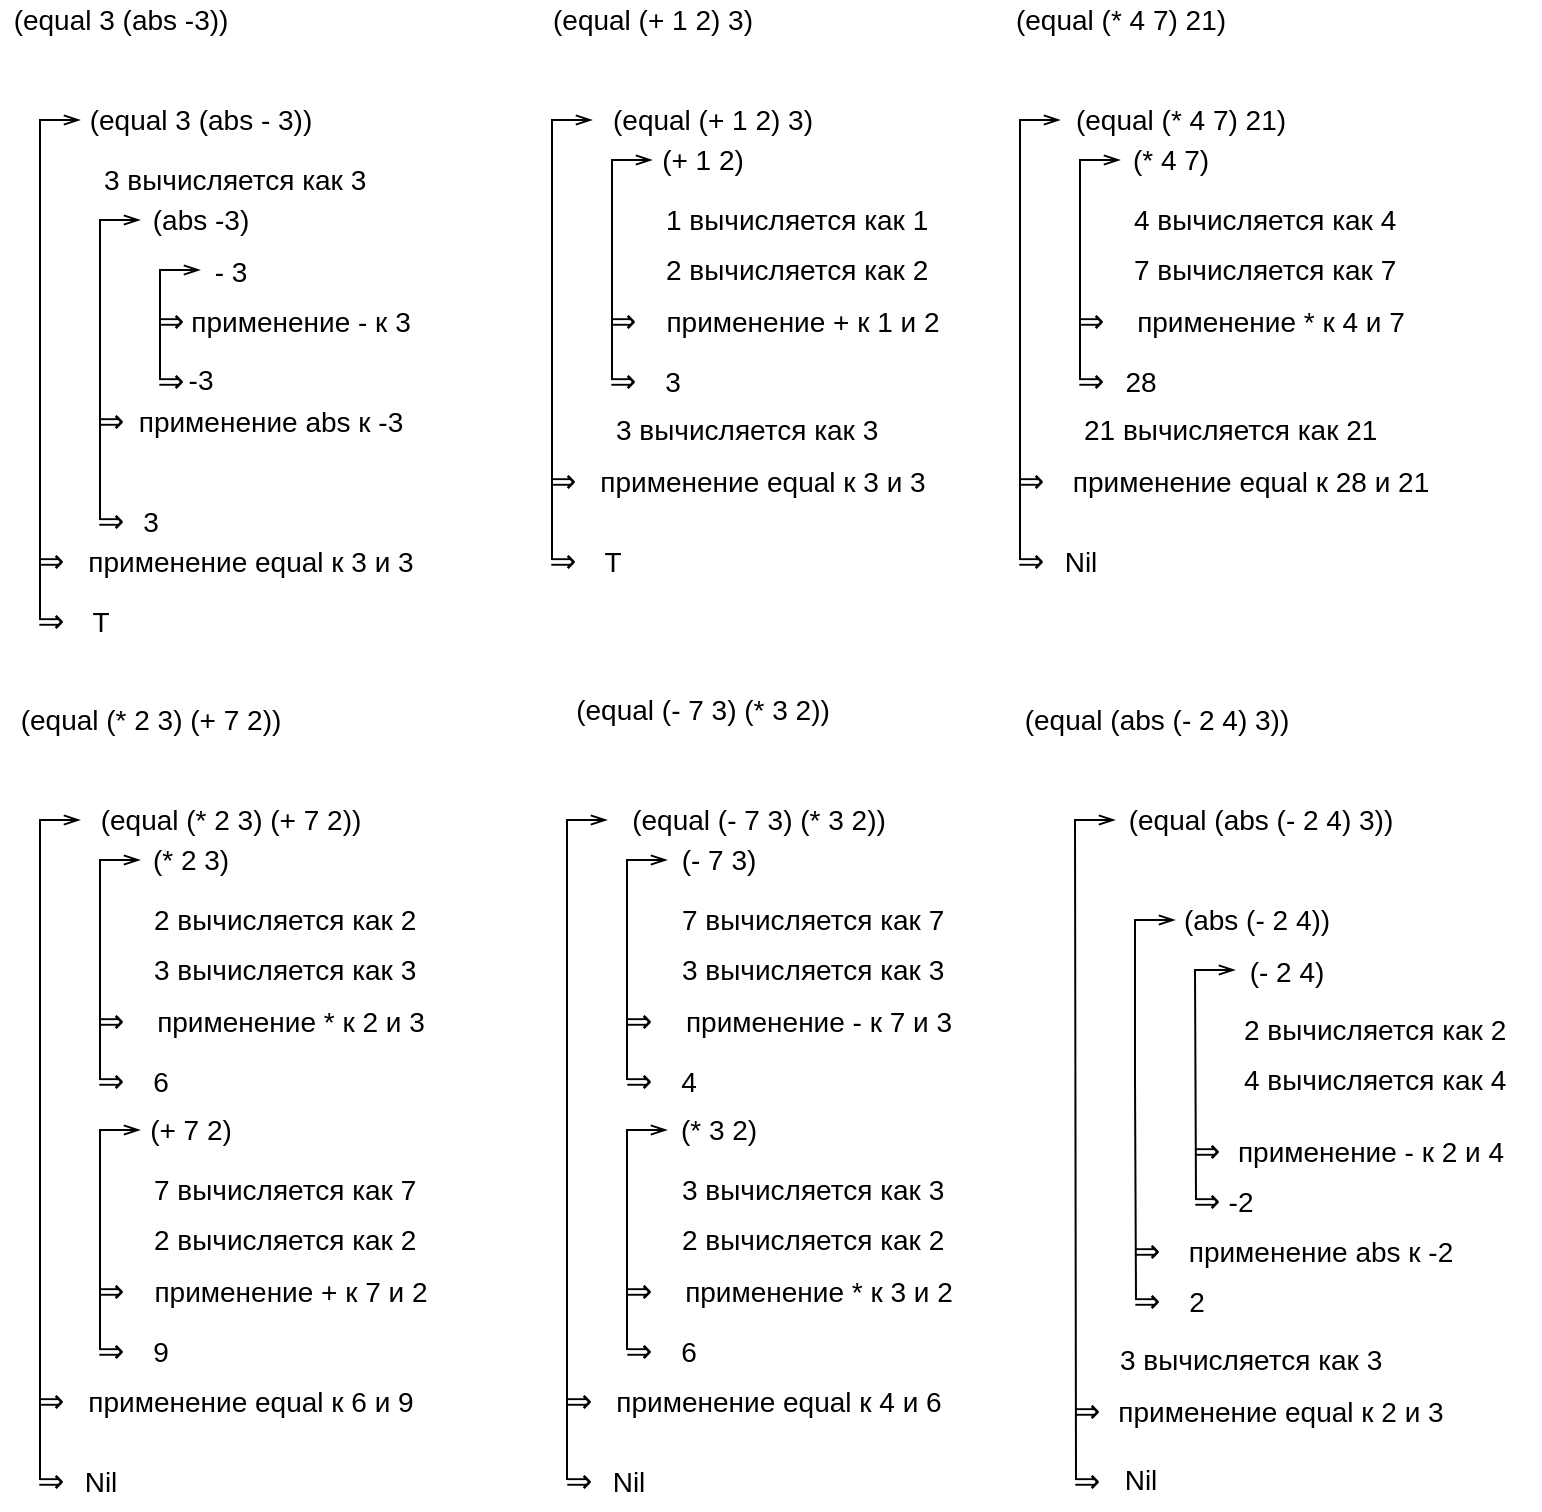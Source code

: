 <mxfile version="16.5.1" type="device" pages="3"><diagram id="5vEfQErxzMvEgGJoOgfv" name="task_1"><mxGraphModel dx="1185" dy="754" grid="1" gridSize="10" guides="1" tooltips="1" connect="1" arrows="1" fold="1" page="1" pageScale="1" pageWidth="827" pageHeight="1169" math="0" shadow="0"><root><mxCell id="0"/><mxCell id="1" parent="0"/><mxCell id="LJw4ganNpUBAP2XkgyXY-1" value="&lt;font style=&quot;font-size: 14px&quot;&gt;(equal 3 (abs - 3))&lt;/font&gt;" style="text;html=1;align=center;verticalAlign=middle;resizable=0;points=[];autosize=1;strokeColor=none;fillColor=none;" vertex="1" parent="1"><mxGeometry x="75" y="110" width="130" height="20" as="geometry"/></mxCell><mxCell id="LJw4ganNpUBAP2XkgyXY-2" value="(equal 3 (abs -3))" style="text;html=1;align=center;verticalAlign=middle;resizable=0;points=[];autosize=1;strokeColor=none;fillColor=none;fontSize=14;" vertex="1" parent="1"><mxGeometry x="40" y="60" width="120" height="20" as="geometry"/></mxCell><mxCell id="LJw4ganNpUBAP2XkgyXY-6" value="" style="endArrow=openThin;html=1;rounded=0;fontSize=14;endFill=0;" edge="1" parent="1"><mxGeometry width="50" height="50" relative="1" as="geometry"><mxPoint x="60" y="370" as="sourcePoint"/><mxPoint x="80" y="120" as="targetPoint"/><Array as="points"><mxPoint x="60" y="120"/></Array></mxGeometry></mxCell><mxCell id="LJw4ganNpUBAP2XkgyXY-7" value="3 вычисляется как 3" style="text;html=1;align=left;verticalAlign=middle;resizable=0;points=[];autosize=1;strokeColor=none;fillColor=none;fontSize=14;" vertex="1" parent="1"><mxGeometry x="90" y="140" width="150" height="20" as="geometry"/></mxCell><mxCell id="LJw4ganNpUBAP2XkgyXY-8" value="" style="endArrow=openThin;html=1;rounded=0;fontSize=14;endFill=0;" edge="1" parent="1"><mxGeometry width="50" height="50" relative="1" as="geometry"><mxPoint x="90" y="320" as="sourcePoint"/><mxPoint x="110" y="170" as="targetPoint"/><Array as="points"><mxPoint x="90" y="250"/><mxPoint x="90" y="170"/></Array></mxGeometry></mxCell><mxCell id="LJw4ganNpUBAP2XkgyXY-9" value="(abs -3)" style="text;html=1;align=center;verticalAlign=middle;resizable=0;points=[];autosize=1;strokeColor=none;fillColor=none;fontSize=14;" vertex="1" parent="1"><mxGeometry x="110" y="160" width="60" height="20" as="geometry"/></mxCell><mxCell id="LJw4ganNpUBAP2XkgyXY-15" value="&lt;font style=&quot;font-size: 16px&quot;&gt;⇒&lt;/font&gt;" style="text;html=1;align=center;verticalAlign=middle;resizable=0;points=[];autosize=1;strokeColor=none;fillColor=none;fontSize=14;" vertex="1" parent="1"><mxGeometry x="80" y="310" width="30" height="20" as="geometry"/></mxCell><mxCell id="LJw4ganNpUBAP2XkgyXY-17" value="&lt;font style=&quot;font-size: 14px&quot;&gt;3&lt;/font&gt;" style="text;html=1;align=center;verticalAlign=middle;resizable=0;points=[];autosize=1;strokeColor=none;fillColor=none;fontSize=16;" vertex="1" parent="1"><mxGeometry x="105" y="305" width="20" height="30" as="geometry"/></mxCell><mxCell id="LJw4ganNpUBAP2XkgyXY-18" value="&lt;font style=&quot;font-size: 16px&quot;&gt;⇒&lt;/font&gt;" style="text;html=1;align=center;verticalAlign=middle;resizable=0;points=[];autosize=1;strokeColor=none;fillColor=none;fontSize=14;" vertex="1" parent="1"><mxGeometry x="110" y="210" width="30" height="20" as="geometry"/></mxCell><mxCell id="LJw4ganNpUBAP2XkgyXY-20" value="&lt;font style=&quot;font-size: 16px&quot;&gt;⇒&lt;/font&gt;" style="text;html=1;align=center;verticalAlign=middle;resizable=0;points=[];autosize=1;strokeColor=none;fillColor=none;fontSize=14;" vertex="1" parent="1"><mxGeometry x="80" y="260" width="30" height="20" as="geometry"/></mxCell><mxCell id="LJw4ganNpUBAP2XkgyXY-23" value="&lt;font style=&quot;font-size: 14px&quot;&gt;применение abs к -3&lt;/font&gt;" style="text;html=1;align=center;verticalAlign=middle;resizable=0;points=[];autosize=1;strokeColor=none;fillColor=none;fontSize=16;" vertex="1" parent="1"><mxGeometry x="100" y="255" width="150" height="30" as="geometry"/></mxCell><mxCell id="LJw4ganNpUBAP2XkgyXY-24" value="" style="endArrow=openThin;html=1;rounded=0;fontSize=14;endFill=0;" edge="1" parent="1"><mxGeometry width="50" height="50" relative="1" as="geometry"><mxPoint x="120" y="250" as="sourcePoint"/><mxPoint x="140" y="195" as="targetPoint"/><Array as="points"><mxPoint x="120" y="195"/></Array></mxGeometry></mxCell><mxCell id="LJw4ganNpUBAP2XkgyXY-25" value="&lt;font style=&quot;font-size: 14px&quot;&gt;- 3&lt;/font&gt;" style="text;html=1;align=center;verticalAlign=middle;resizable=0;points=[];autosize=1;strokeColor=none;fillColor=none;fontSize=16;" vertex="1" parent="1"><mxGeometry x="140" y="180" width="30" height="30" as="geometry"/></mxCell><mxCell id="LJw4ganNpUBAP2XkgyXY-26" value="&lt;font style=&quot;font-size: 14px&quot;&gt;применение - к 3&lt;/font&gt;" style="text;html=1;align=center;verticalAlign=middle;resizable=0;points=[];autosize=1;strokeColor=none;fillColor=none;fontSize=16;" vertex="1" parent="1"><mxGeometry x="125" y="205" width="130" height="30" as="geometry"/></mxCell><mxCell id="LJw4ganNpUBAP2XkgyXY-27" value="-3" style="text;html=1;align=center;verticalAlign=middle;resizable=0;points=[];autosize=1;strokeColor=none;fillColor=none;fontSize=14;" vertex="1" parent="1"><mxGeometry x="125" y="240" width="30" height="20" as="geometry"/></mxCell><mxCell id="LJw4ganNpUBAP2XkgyXY-28" value="&lt;font style=&quot;font-size: 16px&quot;&gt;⇒&lt;/font&gt;" style="text;html=1;align=center;verticalAlign=middle;resizable=0;points=[];autosize=1;strokeColor=none;fillColor=none;fontSize=14;" vertex="1" parent="1"><mxGeometry x="110" y="240" width="30" height="20" as="geometry"/></mxCell><mxCell id="LJw4ganNpUBAP2XkgyXY-32" value="&lt;font style=&quot;font-size: 16px&quot;&gt;⇒&lt;/font&gt;" style="text;html=1;align=center;verticalAlign=middle;resizable=0;points=[];autosize=1;strokeColor=none;fillColor=none;fontSize=14;" vertex="1" parent="1"><mxGeometry x="50" y="330" width="30" height="20" as="geometry"/></mxCell><mxCell id="LJw4ganNpUBAP2XkgyXY-33" value="&lt;font style=&quot;font-size: 14px&quot;&gt;применение equal к 3 и 3&lt;/font&gt;" style="text;html=1;align=center;verticalAlign=middle;resizable=0;points=[];autosize=1;strokeColor=none;fillColor=none;fontSize=16;" vertex="1" parent="1"><mxGeometry x="75" y="325" width="180" height="30" as="geometry"/></mxCell><mxCell id="LJw4ganNpUBAP2XkgyXY-34" value="&lt;font style=&quot;font-size: 16px&quot;&gt;⇒&lt;/font&gt;" style="text;html=1;align=center;verticalAlign=middle;resizable=0;points=[];autosize=1;strokeColor=none;fillColor=none;fontSize=14;" vertex="1" parent="1"><mxGeometry x="50" y="360" width="30" height="20" as="geometry"/></mxCell><mxCell id="LJw4ganNpUBAP2XkgyXY-37" value="(equal (+ 1 2) 3)" style="text;html=1;align=center;verticalAlign=middle;resizable=0;points=[];autosize=1;strokeColor=none;fillColor=none;fontSize=14;" vertex="1" parent="1"><mxGeometry x="306" y="60" width="120" height="20" as="geometry"/></mxCell><mxCell id="LJw4ganNpUBAP2XkgyXY-38" value="&lt;span style=&quot;font-size: 14px&quot;&gt;(equal (+ 1 2) 3)&lt;/span&gt;" style="text;html=1;align=center;verticalAlign=middle;resizable=0;points=[];autosize=1;strokeColor=none;fillColor=none;" vertex="1" parent="1"><mxGeometry x="336" y="110" width="120" height="20" as="geometry"/></mxCell><mxCell id="LJw4ganNpUBAP2XkgyXY-39" value="" style="endArrow=openThin;html=1;rounded=0;fontSize=14;endFill=0;" edge="1" parent="1"><mxGeometry width="50" height="50" relative="1" as="geometry"><mxPoint x="316" y="340" as="sourcePoint"/><mxPoint x="336" y="120" as="targetPoint"/><Array as="points"><mxPoint x="316" y="120"/></Array></mxGeometry></mxCell><mxCell id="LJw4ganNpUBAP2XkgyXY-41" value="" style="endArrow=openThin;html=1;rounded=0;fontSize=14;endFill=0;" edge="1" parent="1"><mxGeometry width="50" height="50" relative="1" as="geometry"><mxPoint x="346" y="250" as="sourcePoint"/><mxPoint x="366" y="140" as="targetPoint"/><Array as="points"><mxPoint x="346" y="220"/><mxPoint x="346" y="140"/></Array></mxGeometry></mxCell><mxCell id="LJw4ganNpUBAP2XkgyXY-42" value="(+ 1 2)" style="text;html=1;align=center;verticalAlign=middle;resizable=0;points=[];autosize=1;strokeColor=none;fillColor=none;fontSize=14;" vertex="1" parent="1"><mxGeometry x="361" y="130" width="60" height="20" as="geometry"/></mxCell><mxCell id="LJw4ganNpUBAP2XkgyXY-46" value="&lt;font style=&quot;font-size: 16px&quot;&gt;⇒&lt;/font&gt;" style="text;html=1;align=center;verticalAlign=middle;resizable=0;points=[];autosize=1;strokeColor=none;fillColor=none;fontSize=14;" vertex="1" parent="1"><mxGeometry x="336" y="210" width="30" height="20" as="geometry"/></mxCell><mxCell id="LJw4ganNpUBAP2XkgyXY-47" value="&lt;font style=&quot;font-size: 14px&quot;&gt;применение + к 1 и 2&lt;/font&gt;" style="text;html=1;align=center;verticalAlign=middle;resizable=0;points=[];autosize=1;strokeColor=none;fillColor=none;fontSize=16;" vertex="1" parent="1"><mxGeometry x="366" y="205" width="150" height="30" as="geometry"/></mxCell><mxCell id="LJw4ganNpUBAP2XkgyXY-53" value="&lt;font style=&quot;font-size: 16px&quot;&gt;⇒&lt;/font&gt;" style="text;html=1;align=center;verticalAlign=middle;resizable=0;points=[];autosize=1;strokeColor=none;fillColor=none;fontSize=14;" vertex="1" parent="1"><mxGeometry x="306" y="290" width="30" height="20" as="geometry"/></mxCell><mxCell id="LJw4ganNpUBAP2XkgyXY-54" value="&lt;font style=&quot;font-size: 14px&quot;&gt;применение equal к 3 и 3&lt;/font&gt;" style="text;html=1;align=center;verticalAlign=middle;resizable=0;points=[];autosize=1;strokeColor=none;fillColor=none;fontSize=16;" vertex="1" parent="1"><mxGeometry x="331" y="285" width="180" height="30" as="geometry"/></mxCell><mxCell id="LJw4ganNpUBAP2XkgyXY-55" value="&lt;font style=&quot;font-size: 16px&quot;&gt;⇒&lt;/font&gt;" style="text;html=1;align=center;verticalAlign=middle;resizable=0;points=[];autosize=1;strokeColor=none;fillColor=none;fontSize=14;" vertex="1" parent="1"><mxGeometry x="306" y="330" width="30" height="20" as="geometry"/></mxCell><mxCell id="LJw4ganNpUBAP2XkgyXY-56" value="&lt;span style=&quot;font-size: 14px&quot;&gt;T&lt;/span&gt;" style="text;html=1;align=center;verticalAlign=middle;resizable=0;points=[];autosize=1;strokeColor=none;fillColor=none;fontSize=16;" vertex="1" parent="1"><mxGeometry x="336" y="325" width="20" height="30" as="geometry"/></mxCell><mxCell id="LJw4ganNpUBAP2XkgyXY-76" value="1 вычисляется как 1" style="text;html=1;align=left;verticalAlign=middle;resizable=0;points=[];autosize=1;strokeColor=none;fillColor=none;fontSize=14;" vertex="1" parent="1"><mxGeometry x="371" y="160" width="150" height="20" as="geometry"/></mxCell><mxCell id="LJw4ganNpUBAP2XkgyXY-77" value="2 вычисляется как 2" style="text;html=1;align=left;verticalAlign=middle;resizable=0;points=[];autosize=1;strokeColor=none;fillColor=none;fontSize=14;" vertex="1" parent="1"><mxGeometry x="371" y="185" width="150" height="20" as="geometry"/></mxCell><mxCell id="LJw4ganNpUBAP2XkgyXY-78" value="&lt;font style=&quot;font-size: 16px&quot;&gt;⇒&lt;/font&gt;" style="text;html=1;align=center;verticalAlign=middle;resizable=0;points=[];autosize=1;strokeColor=none;fillColor=none;fontSize=14;" vertex="1" parent="1"><mxGeometry x="336" y="240" width="30" height="20" as="geometry"/></mxCell><mxCell id="LJw4ganNpUBAP2XkgyXY-79" value="&lt;font style=&quot;font-size: 14px&quot;&gt;3&lt;/font&gt;" style="text;html=1;align=center;verticalAlign=middle;resizable=0;points=[];autosize=1;strokeColor=none;fillColor=none;fontSize=16;" vertex="1" parent="1"><mxGeometry x="366" y="235" width="20" height="30" as="geometry"/></mxCell><mxCell id="LJw4ganNpUBAP2XkgyXY-80" value="3 вычисляется как 3" style="text;html=1;align=left;verticalAlign=middle;resizable=0;points=[];autosize=1;strokeColor=none;fillColor=none;fontSize=14;" vertex="1" parent="1"><mxGeometry x="346" y="265" width="150" height="20" as="geometry"/></mxCell><mxCell id="LJw4ganNpUBAP2XkgyXY-81" value="(equal (* 4 7) 21)" style="text;html=1;align=center;verticalAlign=middle;resizable=0;points=[];autosize=1;strokeColor=none;fillColor=none;fontSize=14;" vertex="1" parent="1"><mxGeometry x="540" y="60" width="120" height="20" as="geometry"/></mxCell><mxCell id="LJw4ganNpUBAP2XkgyXY-82" value="&lt;span style=&quot;font-size: 14px&quot;&gt;(equal (* 4 7) 21)&lt;/span&gt;" style="text;html=1;align=center;verticalAlign=middle;resizable=0;points=[];autosize=1;strokeColor=none;fillColor=none;" vertex="1" parent="1"><mxGeometry x="570" y="110" width="120" height="20" as="geometry"/></mxCell><mxCell id="LJw4ganNpUBAP2XkgyXY-83" value="" style="endArrow=openThin;html=1;rounded=0;fontSize=14;endFill=0;" edge="1" parent="1"><mxGeometry width="50" height="50" relative="1" as="geometry"><mxPoint x="550" y="340" as="sourcePoint"/><mxPoint x="570" y="120" as="targetPoint"/><Array as="points"><mxPoint x="550" y="120"/></Array></mxGeometry></mxCell><mxCell id="LJw4ganNpUBAP2XkgyXY-84" value="" style="endArrow=openThin;html=1;rounded=0;fontSize=14;endFill=0;" edge="1" parent="1"><mxGeometry width="50" height="50" relative="1" as="geometry"><mxPoint x="580" y="250" as="sourcePoint"/><mxPoint x="600" y="140" as="targetPoint"/><Array as="points"><mxPoint x="580" y="220"/><mxPoint x="580" y="140"/></Array></mxGeometry></mxCell><mxCell id="LJw4ganNpUBAP2XkgyXY-85" value="(* 4 7)" style="text;html=1;align=center;verticalAlign=middle;resizable=0;points=[];autosize=1;strokeColor=none;fillColor=none;fontSize=14;" vertex="1" parent="1"><mxGeometry x="600" y="130" width="50" height="20" as="geometry"/></mxCell><mxCell id="LJw4ganNpUBAP2XkgyXY-86" value="&lt;font style=&quot;font-size: 16px&quot;&gt;⇒&lt;/font&gt;" style="text;html=1;align=center;verticalAlign=middle;resizable=0;points=[];autosize=1;strokeColor=none;fillColor=none;fontSize=14;" vertex="1" parent="1"><mxGeometry x="570" y="210" width="30" height="20" as="geometry"/></mxCell><mxCell id="LJw4ganNpUBAP2XkgyXY-87" value="&lt;font style=&quot;font-size: 14px&quot;&gt;применение * к 4 и 7&lt;/font&gt;" style="text;html=1;align=center;verticalAlign=middle;resizable=0;points=[];autosize=1;strokeColor=none;fillColor=none;fontSize=16;" vertex="1" parent="1"><mxGeometry x="600" y="205" width="150" height="30" as="geometry"/></mxCell><mxCell id="LJw4ganNpUBAP2XkgyXY-88" value="&lt;font style=&quot;font-size: 16px&quot;&gt;⇒&lt;/font&gt;" style="text;html=1;align=center;verticalAlign=middle;resizable=0;points=[];autosize=1;strokeColor=none;fillColor=none;fontSize=14;" vertex="1" parent="1"><mxGeometry x="540" y="290" width="30" height="20" as="geometry"/></mxCell><mxCell id="LJw4ganNpUBAP2XkgyXY-89" value="&lt;font style=&quot;font-size: 14px&quot;&gt;применение equal к 28 и 21&lt;/font&gt;" style="text;html=1;align=center;verticalAlign=middle;resizable=0;points=[];autosize=1;strokeColor=none;fillColor=none;fontSize=16;" vertex="1" parent="1"><mxGeometry x="570" y="285" width="190" height="30" as="geometry"/></mxCell><mxCell id="LJw4ganNpUBAP2XkgyXY-90" value="&lt;font style=&quot;font-size: 16px&quot;&gt;⇒&lt;/font&gt;" style="text;html=1;align=center;verticalAlign=middle;resizable=0;points=[];autosize=1;strokeColor=none;fillColor=none;fontSize=14;" vertex="1" parent="1"><mxGeometry x="540" y="330" width="30" height="20" as="geometry"/></mxCell><mxCell id="LJw4ganNpUBAP2XkgyXY-91" value="&lt;span style=&quot;font-size: 14px&quot;&gt;Nil&lt;/span&gt;" style="text;html=1;align=center;verticalAlign=middle;resizable=0;points=[];autosize=1;strokeColor=none;fillColor=none;fontSize=16;" vertex="1" parent="1"><mxGeometry x="565" y="325" width="30" height="30" as="geometry"/></mxCell><mxCell id="LJw4ganNpUBAP2XkgyXY-92" value="4 вычисляется как 4" style="text;html=1;align=left;verticalAlign=middle;resizable=0;points=[];autosize=1;strokeColor=none;fillColor=none;fontSize=14;" vertex="1" parent="1"><mxGeometry x="605" y="160" width="150" height="20" as="geometry"/></mxCell><mxCell id="LJw4ganNpUBAP2XkgyXY-93" value="7 вычисляется как 7" style="text;html=1;align=left;verticalAlign=middle;resizable=0;points=[];autosize=1;strokeColor=none;fillColor=none;fontSize=14;" vertex="1" parent="1"><mxGeometry x="605" y="185" width="150" height="20" as="geometry"/></mxCell><mxCell id="LJw4ganNpUBAP2XkgyXY-94" value="&lt;font style=&quot;font-size: 16px&quot;&gt;⇒&lt;/font&gt;" style="text;html=1;align=center;verticalAlign=middle;resizable=0;points=[];autosize=1;strokeColor=none;fillColor=none;fontSize=14;" vertex="1" parent="1"><mxGeometry x="570" y="240" width="30" height="20" as="geometry"/></mxCell><mxCell id="LJw4ganNpUBAP2XkgyXY-95" value="&lt;font style=&quot;font-size: 14px&quot;&gt;28&lt;/font&gt;" style="text;html=1;align=center;verticalAlign=middle;resizable=0;points=[];autosize=1;strokeColor=none;fillColor=none;fontSize=16;" vertex="1" parent="1"><mxGeometry x="595" y="235" width="30" height="30" as="geometry"/></mxCell><mxCell id="LJw4ganNpUBAP2XkgyXY-96" value="21 вычисляется как 21" style="text;html=1;align=left;verticalAlign=middle;resizable=0;points=[];autosize=1;strokeColor=none;fillColor=none;fontSize=14;" vertex="1" parent="1"><mxGeometry x="580" y="265" width="160" height="20" as="geometry"/></mxCell><mxCell id="LJw4ganNpUBAP2XkgyXY-97" value="(equal (* 2 3) (+ 7 2))" style="text;html=1;align=center;verticalAlign=middle;resizable=0;points=[];autosize=1;strokeColor=none;fillColor=none;fontSize=14;" vertex="1" parent="1"><mxGeometry x="40" y="410" width="150" height="20" as="geometry"/></mxCell><mxCell id="LJw4ganNpUBAP2XkgyXY-98" value="&lt;span style=&quot;font-size: 14px&quot;&gt;(equal (* 2 3) (+ 7 2))&lt;/span&gt;" style="text;html=1;align=center;verticalAlign=middle;resizable=0;points=[];autosize=1;strokeColor=none;fillColor=none;" vertex="1" parent="1"><mxGeometry x="80" y="460" width="150" height="20" as="geometry"/></mxCell><mxCell id="LJw4ganNpUBAP2XkgyXY-99" value="" style="endArrow=openThin;html=1;rounded=0;fontSize=14;endFill=0;" edge="1" parent="1"><mxGeometry width="50" height="50" relative="1" as="geometry"><mxPoint x="60" y="800" as="sourcePoint"/><mxPoint x="80" y="470" as="targetPoint"/><Array as="points"><mxPoint x="60" y="470"/></Array></mxGeometry></mxCell><mxCell id="LJw4ganNpUBAP2XkgyXY-100" value="" style="endArrow=openThin;html=1;rounded=0;fontSize=14;endFill=0;" edge="1" parent="1"><mxGeometry width="50" height="50" relative="1" as="geometry"><mxPoint x="90" y="600" as="sourcePoint"/><mxPoint x="110" y="490" as="targetPoint"/><Array as="points"><mxPoint x="90" y="570"/><mxPoint x="90" y="490"/></Array></mxGeometry></mxCell><mxCell id="LJw4ganNpUBAP2XkgyXY-101" value="(* 2 3)" style="text;html=1;align=center;verticalAlign=middle;resizable=0;points=[];autosize=1;strokeColor=none;fillColor=none;fontSize=14;" vertex="1" parent="1"><mxGeometry x="110" y="480" width="50" height="20" as="geometry"/></mxCell><mxCell id="LJw4ganNpUBAP2XkgyXY-102" value="&lt;font style=&quot;font-size: 16px&quot;&gt;⇒&lt;/font&gt;" style="text;html=1;align=center;verticalAlign=middle;resizable=0;points=[];autosize=1;strokeColor=none;fillColor=none;fontSize=14;" vertex="1" parent="1"><mxGeometry x="80" y="560" width="30" height="20" as="geometry"/></mxCell><mxCell id="LJw4ganNpUBAP2XkgyXY-103" value="&lt;font style=&quot;font-size: 14px&quot;&gt;применение * к 2 и 3&lt;/font&gt;" style="text;html=1;align=center;verticalAlign=middle;resizable=0;points=[];autosize=1;strokeColor=none;fillColor=none;fontSize=16;" vertex="1" parent="1"><mxGeometry x="110" y="555" width="150" height="30" as="geometry"/></mxCell><mxCell id="LJw4ganNpUBAP2XkgyXY-104" value="&lt;font style=&quot;font-size: 16px&quot;&gt;⇒&lt;/font&gt;" style="text;html=1;align=center;verticalAlign=middle;resizable=0;points=[];autosize=1;strokeColor=none;fillColor=none;fontSize=14;" vertex="1" parent="1"><mxGeometry x="50" y="790" width="30" height="20" as="geometry"/></mxCell><mxCell id="LJw4ganNpUBAP2XkgyXY-105" value="&lt;font style=&quot;font-size: 14px&quot;&gt;применение equal к 6 и 9&lt;/font&gt;" style="text;html=1;align=center;verticalAlign=middle;resizable=0;points=[];autosize=1;strokeColor=none;fillColor=none;fontSize=16;" vertex="1" parent="1"><mxGeometry x="75" y="745" width="180" height="30" as="geometry"/></mxCell><mxCell id="LJw4ganNpUBAP2XkgyXY-106" value="&lt;font style=&quot;font-size: 16px&quot;&gt;⇒&lt;/font&gt;" style="text;html=1;align=center;verticalAlign=middle;resizable=0;points=[];autosize=1;strokeColor=none;fillColor=none;fontSize=14;" vertex="1" parent="1"><mxGeometry x="50" y="750" width="30" height="20" as="geometry"/></mxCell><mxCell id="LJw4ganNpUBAP2XkgyXY-107" value="&lt;span style=&quot;font-size: 14px&quot;&gt;Nil&lt;/span&gt;" style="text;html=1;align=center;verticalAlign=middle;resizable=0;points=[];autosize=1;strokeColor=none;fillColor=none;fontSize=16;" vertex="1" parent="1"><mxGeometry x="75" y="785" width="30" height="30" as="geometry"/></mxCell><mxCell id="LJw4ganNpUBAP2XkgyXY-108" value="2 вычисляется как 2" style="text;html=1;align=left;verticalAlign=middle;resizable=0;points=[];autosize=1;strokeColor=none;fillColor=none;fontSize=14;" vertex="1" parent="1"><mxGeometry x="115" y="510" width="150" height="20" as="geometry"/></mxCell><mxCell id="LJw4ganNpUBAP2XkgyXY-109" value="3 вычисляется как 3" style="text;html=1;align=left;verticalAlign=middle;resizable=0;points=[];autosize=1;strokeColor=none;fillColor=none;fontSize=14;" vertex="1" parent="1"><mxGeometry x="115" y="535" width="150" height="20" as="geometry"/></mxCell><mxCell id="LJw4ganNpUBAP2XkgyXY-110" value="&lt;font style=&quot;font-size: 16px&quot;&gt;⇒&lt;/font&gt;" style="text;html=1;align=center;verticalAlign=middle;resizable=0;points=[];autosize=1;strokeColor=none;fillColor=none;fontSize=14;" vertex="1" parent="1"><mxGeometry x="80" y="590" width="30" height="20" as="geometry"/></mxCell><mxCell id="LJw4ganNpUBAP2XkgyXY-111" value="&lt;font style=&quot;font-size: 14px&quot;&gt;6&lt;/font&gt;" style="text;html=1;align=center;verticalAlign=middle;resizable=0;points=[];autosize=1;strokeColor=none;fillColor=none;fontSize=16;" vertex="1" parent="1"><mxGeometry x="110" y="585" width="20" height="30" as="geometry"/></mxCell><mxCell id="LJw4ganNpUBAP2XkgyXY-113" value="" style="endArrow=openThin;html=1;rounded=0;fontSize=14;endFill=0;" edge="1" parent="1"><mxGeometry width="50" height="50" relative="1" as="geometry"><mxPoint x="90" y="735" as="sourcePoint"/><mxPoint x="110" y="625" as="targetPoint"/><Array as="points"><mxPoint x="90" y="705"/><mxPoint x="90" y="625"/></Array></mxGeometry></mxCell><mxCell id="LJw4ganNpUBAP2XkgyXY-114" value="(+ 7 2)" style="text;html=1;align=center;verticalAlign=middle;resizable=0;points=[];autosize=1;strokeColor=none;fillColor=none;fontSize=14;" vertex="1" parent="1"><mxGeometry x="105" y="615" width="60" height="20" as="geometry"/></mxCell><mxCell id="LJw4ganNpUBAP2XkgyXY-115" value="&lt;font style=&quot;font-size: 16px&quot;&gt;⇒&lt;/font&gt;" style="text;html=1;align=center;verticalAlign=middle;resizable=0;points=[];autosize=1;strokeColor=none;fillColor=none;fontSize=14;" vertex="1" parent="1"><mxGeometry x="80" y="695" width="30" height="20" as="geometry"/></mxCell><mxCell id="LJw4ganNpUBAP2XkgyXY-116" value="&lt;font style=&quot;font-size: 14px&quot;&gt;применение + к 7 и 2&lt;/font&gt;" style="text;html=1;align=center;verticalAlign=middle;resizable=0;points=[];autosize=1;strokeColor=none;fillColor=none;fontSize=16;" vertex="1" parent="1"><mxGeometry x="110" y="690" width="150" height="30" as="geometry"/></mxCell><mxCell id="LJw4ganNpUBAP2XkgyXY-117" value="7 вычисляется как 7" style="text;html=1;align=left;verticalAlign=middle;resizable=0;points=[];autosize=1;strokeColor=none;fillColor=none;fontSize=14;" vertex="1" parent="1"><mxGeometry x="115" y="645" width="150" height="20" as="geometry"/></mxCell><mxCell id="LJw4ganNpUBAP2XkgyXY-118" value="2 вычисляется как 2" style="text;html=1;align=left;verticalAlign=middle;resizable=0;points=[];autosize=1;strokeColor=none;fillColor=none;fontSize=14;" vertex="1" parent="1"><mxGeometry x="115" y="670" width="150" height="20" as="geometry"/></mxCell><mxCell id="LJw4ganNpUBAP2XkgyXY-119" value="&lt;font style=&quot;font-size: 16px&quot;&gt;⇒&lt;/font&gt;" style="text;html=1;align=center;verticalAlign=middle;resizable=0;points=[];autosize=1;strokeColor=none;fillColor=none;fontSize=14;" vertex="1" parent="1"><mxGeometry x="80" y="725" width="30" height="20" as="geometry"/></mxCell><mxCell id="LJw4ganNpUBAP2XkgyXY-120" value="&lt;font style=&quot;font-size: 14px&quot;&gt;9&lt;/font&gt;" style="text;html=1;align=center;verticalAlign=middle;resizable=0;points=[];autosize=1;strokeColor=none;fillColor=none;fontSize=16;" vertex="1" parent="1"><mxGeometry x="110" y="720" width="20" height="30" as="geometry"/></mxCell><mxCell id="LJw4ganNpUBAP2XkgyXY-123" value="&lt;span style=&quot;font-size: 14px&quot;&gt;(equal (- 7 3) (* 3 2))&lt;/span&gt;" style="text;html=1;align=center;verticalAlign=middle;resizable=0;points=[];autosize=1;strokeColor=none;fillColor=none;" vertex="1" parent="1"><mxGeometry x="348.5" y="460" width="140" height="20" as="geometry"/></mxCell><mxCell id="LJw4ganNpUBAP2XkgyXY-124" value="" style="endArrow=openThin;html=1;rounded=0;fontSize=14;endFill=0;" edge="1" parent="1"><mxGeometry width="50" height="50" relative="1" as="geometry"><mxPoint x="323.5" y="800.0" as="sourcePoint"/><mxPoint x="343.5" y="470" as="targetPoint"/><Array as="points"><mxPoint x="323.5" y="470"/></Array></mxGeometry></mxCell><mxCell id="LJw4ganNpUBAP2XkgyXY-125" value="" style="endArrow=openThin;html=1;rounded=0;fontSize=14;endFill=0;" edge="1" parent="1"><mxGeometry width="50" height="50" relative="1" as="geometry"><mxPoint x="353.5" y="600" as="sourcePoint"/><mxPoint x="373.5" y="490" as="targetPoint"/><Array as="points"><mxPoint x="353.5" y="570"/><mxPoint x="353.5" y="490"/></Array></mxGeometry></mxCell><mxCell id="LJw4ganNpUBAP2XkgyXY-126" value="(- 7 3)" style="text;html=1;align=center;verticalAlign=middle;resizable=0;points=[];autosize=1;strokeColor=none;fillColor=none;fontSize=14;" vertex="1" parent="1"><mxGeometry x="373.5" y="480" width="50" height="20" as="geometry"/></mxCell><mxCell id="LJw4ganNpUBAP2XkgyXY-127" value="&lt;font style=&quot;font-size: 16px&quot;&gt;⇒&lt;/font&gt;" style="text;html=1;align=center;verticalAlign=middle;resizable=0;points=[];autosize=1;strokeColor=none;fillColor=none;fontSize=14;" vertex="1" parent="1"><mxGeometry x="343.5" y="560" width="30" height="20" as="geometry"/></mxCell><mxCell id="LJw4ganNpUBAP2XkgyXY-128" value="&lt;font style=&quot;font-size: 14px&quot;&gt;применение - к 7 и 3&lt;/font&gt;" style="text;html=1;align=center;verticalAlign=middle;resizable=0;points=[];autosize=1;strokeColor=none;fillColor=none;fontSize=16;" vertex="1" parent="1"><mxGeometry x="373.5" y="555" width="150" height="30" as="geometry"/></mxCell><mxCell id="LJw4ganNpUBAP2XkgyXY-129" value="&lt;font style=&quot;font-size: 16px&quot;&gt;⇒&lt;/font&gt;" style="text;html=1;align=center;verticalAlign=middle;resizable=0;points=[];autosize=1;strokeColor=none;fillColor=none;fontSize=14;" vertex="1" parent="1"><mxGeometry x="313.5" y="790" width="30" height="20" as="geometry"/></mxCell><mxCell id="LJw4ganNpUBAP2XkgyXY-130" value="&lt;font style=&quot;font-size: 14px&quot;&gt;применение equal к 4 и 6&lt;/font&gt;" style="text;html=1;align=center;verticalAlign=middle;resizable=0;points=[];autosize=1;strokeColor=none;fillColor=none;fontSize=16;" vertex="1" parent="1"><mxGeometry x="338.5" y="745" width="180" height="30" as="geometry"/></mxCell><mxCell id="LJw4ganNpUBAP2XkgyXY-131" value="&lt;font style=&quot;font-size: 16px&quot;&gt;⇒&lt;/font&gt;" style="text;html=1;align=center;verticalAlign=middle;resizable=0;points=[];autosize=1;strokeColor=none;fillColor=none;fontSize=14;" vertex="1" parent="1"><mxGeometry x="313.5" y="750" width="30" height="20" as="geometry"/></mxCell><mxCell id="LJw4ganNpUBAP2XkgyXY-132" value="&lt;span style=&quot;font-size: 14px&quot;&gt;Nil&lt;/span&gt;" style="text;html=1;align=center;verticalAlign=middle;resizable=0;points=[];autosize=1;strokeColor=none;fillColor=none;fontSize=16;" vertex="1" parent="1"><mxGeometry x="338.5" y="785" width="30" height="30" as="geometry"/></mxCell><mxCell id="LJw4ganNpUBAP2XkgyXY-133" value="7 вычисляется как 7" style="text;html=1;align=left;verticalAlign=middle;resizable=0;points=[];autosize=1;strokeColor=none;fillColor=none;fontSize=14;" vertex="1" parent="1"><mxGeometry x="378.5" y="510" width="150" height="20" as="geometry"/></mxCell><mxCell id="LJw4ganNpUBAP2XkgyXY-134" value="3 вычисляется как 3" style="text;html=1;align=left;verticalAlign=middle;resizable=0;points=[];autosize=1;strokeColor=none;fillColor=none;fontSize=14;" vertex="1" parent="1"><mxGeometry x="378.5" y="535" width="150" height="20" as="geometry"/></mxCell><mxCell id="LJw4ganNpUBAP2XkgyXY-135" value="&lt;font style=&quot;font-size: 16px&quot;&gt;⇒&lt;/font&gt;" style="text;html=1;align=center;verticalAlign=middle;resizable=0;points=[];autosize=1;strokeColor=none;fillColor=none;fontSize=14;" vertex="1" parent="1"><mxGeometry x="343.5" y="590" width="30" height="20" as="geometry"/></mxCell><mxCell id="LJw4ganNpUBAP2XkgyXY-136" value="&lt;font style=&quot;font-size: 14px&quot;&gt;4&lt;/font&gt;" style="text;html=1;align=center;verticalAlign=middle;resizable=0;points=[];autosize=1;strokeColor=none;fillColor=none;fontSize=16;" vertex="1" parent="1"><mxGeometry x="373.5" y="585" width="20" height="30" as="geometry"/></mxCell><mxCell id="LJw4ganNpUBAP2XkgyXY-137" value="" style="endArrow=openThin;html=1;rounded=0;fontSize=14;endFill=0;" edge="1" parent="1"><mxGeometry width="50" height="50" relative="1" as="geometry"><mxPoint x="353.5" y="735" as="sourcePoint"/><mxPoint x="373.5" y="625" as="targetPoint"/><Array as="points"><mxPoint x="353.5" y="705"/><mxPoint x="353.5" y="625"/></Array></mxGeometry></mxCell><mxCell id="LJw4ganNpUBAP2XkgyXY-138" value="(* 3 2)" style="text;html=1;align=center;verticalAlign=middle;resizable=0;points=[];autosize=1;strokeColor=none;fillColor=none;fontSize=14;" vertex="1" parent="1"><mxGeometry x="373.5" y="615" width="50" height="20" as="geometry"/></mxCell><mxCell id="LJw4ganNpUBAP2XkgyXY-139" value="&lt;font style=&quot;font-size: 16px&quot;&gt;⇒&lt;/font&gt;" style="text;html=1;align=center;verticalAlign=middle;resizable=0;points=[];autosize=1;strokeColor=none;fillColor=none;fontSize=14;" vertex="1" parent="1"><mxGeometry x="343.5" y="695" width="30" height="20" as="geometry"/></mxCell><mxCell id="LJw4ganNpUBAP2XkgyXY-140" value="&lt;font style=&quot;font-size: 14px&quot;&gt;применение * к 3 и 2&lt;/font&gt;" style="text;html=1;align=center;verticalAlign=middle;resizable=0;points=[];autosize=1;strokeColor=none;fillColor=none;fontSize=16;" vertex="1" parent="1"><mxGeometry x="373.5" y="690" width="150" height="30" as="geometry"/></mxCell><mxCell id="LJw4ganNpUBAP2XkgyXY-141" value="3 вычисляется как 3" style="text;html=1;align=left;verticalAlign=middle;resizable=0;points=[];autosize=1;strokeColor=none;fillColor=none;fontSize=14;" vertex="1" parent="1"><mxGeometry x="378.5" y="645" width="150" height="20" as="geometry"/></mxCell><mxCell id="LJw4ganNpUBAP2XkgyXY-142" value="2 вычисляется как 2" style="text;html=1;align=left;verticalAlign=middle;resizable=0;points=[];autosize=1;strokeColor=none;fillColor=none;fontSize=14;" vertex="1" parent="1"><mxGeometry x="378.5" y="670" width="150" height="20" as="geometry"/></mxCell><mxCell id="LJw4ganNpUBAP2XkgyXY-143" value="&lt;font style=&quot;font-size: 16px&quot;&gt;⇒&lt;/font&gt;" style="text;html=1;align=center;verticalAlign=middle;resizable=0;points=[];autosize=1;strokeColor=none;fillColor=none;fontSize=14;" vertex="1" parent="1"><mxGeometry x="343.5" y="725" width="30" height="20" as="geometry"/></mxCell><mxCell id="LJw4ganNpUBAP2XkgyXY-144" value="&lt;font style=&quot;font-size: 14px&quot;&gt;6&lt;/font&gt;" style="text;html=1;align=center;verticalAlign=middle;resizable=0;points=[];autosize=1;strokeColor=none;fillColor=none;fontSize=16;" vertex="1" parent="1"><mxGeometry x="373.5" y="720" width="20" height="30" as="geometry"/></mxCell><mxCell id="LJw4ganNpUBAP2XkgyXY-164" value="&lt;span style=&quot;font-size: 14px&quot;&gt;(equal (abs (- 2 4) 3))&lt;/span&gt;" style="text;html=1;align=center;verticalAlign=middle;resizable=0;points=[];autosize=1;strokeColor=none;fillColor=none;" vertex="1" parent="1"><mxGeometry x="595" y="460" width="150" height="20" as="geometry"/></mxCell><mxCell id="LJw4ganNpUBAP2XkgyXY-165" value="(equal (abs (- 2 4) 3))" style="text;html=1;align=center;verticalAlign=middle;resizable=0;points=[];autosize=1;strokeColor=none;fillColor=none;fontSize=14;" vertex="1" parent="1"><mxGeometry x="542.5" y="410" width="150" height="20" as="geometry"/></mxCell><mxCell id="LJw4ganNpUBAP2XkgyXY-166" value="" style="endArrow=openThin;html=1;rounded=0;fontSize=14;endFill=0;" edge="1" parent="1"><mxGeometry width="50" height="50" relative="1" as="geometry"><mxPoint x="578" y="800" as="sourcePoint"/><mxPoint x="597.5" y="470" as="targetPoint"/><Array as="points"><mxPoint x="577.5" y="470"/></Array></mxGeometry></mxCell><mxCell id="LJw4ganNpUBAP2XkgyXY-167" value="3 вычисляется как 3" style="text;html=1;align=left;verticalAlign=middle;resizable=0;points=[];autosize=1;strokeColor=none;fillColor=none;fontSize=14;" vertex="1" parent="1"><mxGeometry x="597.5" y="730" width="150" height="20" as="geometry"/></mxCell><mxCell id="LJw4ganNpUBAP2XkgyXY-168" value="" style="endArrow=openThin;html=1;rounded=0;fontSize=14;endFill=0;" edge="1" parent="1"><mxGeometry width="50" height="50" relative="1" as="geometry"><mxPoint x="608" y="710" as="sourcePoint"/><mxPoint x="627.5" y="520" as="targetPoint"/><Array as="points"><mxPoint x="607.5" y="600"/><mxPoint x="607.5" y="520"/></Array></mxGeometry></mxCell><mxCell id="LJw4ganNpUBAP2XkgyXY-169" value="(abs (- 2 4))" style="text;html=1;align=center;verticalAlign=middle;resizable=0;points=[];autosize=1;strokeColor=none;fillColor=none;fontSize=14;" vertex="1" parent="1"><mxGeometry x="622.5" y="510" width="90" height="20" as="geometry"/></mxCell><mxCell id="LJw4ganNpUBAP2XkgyXY-170" value="&lt;font style=&quot;font-size: 16px&quot;&gt;⇒&lt;/font&gt;" style="text;html=1;align=center;verticalAlign=middle;resizable=0;points=[];autosize=1;strokeColor=none;fillColor=none;fontSize=14;" vertex="1" parent="1"><mxGeometry x="627.5" y="650" width="30" height="20" as="geometry"/></mxCell><mxCell id="LJw4ganNpUBAP2XkgyXY-171" value="&lt;font style=&quot;font-size: 14px&quot;&gt;-2&lt;/font&gt;" style="text;html=1;align=center;verticalAlign=middle;resizable=0;points=[];autosize=1;strokeColor=none;fillColor=none;fontSize=16;" vertex="1" parent="1"><mxGeometry x="645" y="645" width="30" height="30" as="geometry"/></mxCell><mxCell id="LJw4ganNpUBAP2XkgyXY-172" value="&lt;font style=&quot;font-size: 16px&quot;&gt;⇒&lt;/font&gt;" style="text;html=1;align=center;verticalAlign=middle;resizable=0;points=[];autosize=1;strokeColor=none;fillColor=none;fontSize=14;" vertex="1" parent="1"><mxGeometry x="627.5" y="625" width="30" height="20" as="geometry"/></mxCell><mxCell id="LJw4ganNpUBAP2XkgyXY-173" value="&lt;font style=&quot;font-size: 16px&quot;&gt;⇒&lt;/font&gt;" style="text;html=1;align=center;verticalAlign=middle;resizable=0;points=[];autosize=1;strokeColor=none;fillColor=none;fontSize=14;" vertex="1" parent="1"><mxGeometry x="597.5" y="675" width="30" height="20" as="geometry"/></mxCell><mxCell id="LJw4ganNpUBAP2XkgyXY-174" value="&lt;font style=&quot;font-size: 14px&quot;&gt;применение - к 2 и 4&lt;/font&gt;" style="text;html=1;align=center;verticalAlign=middle;resizable=0;points=[];autosize=1;strokeColor=none;fillColor=none;fontSize=16;" vertex="1" parent="1"><mxGeometry x="650" y="620" width="150" height="30" as="geometry"/></mxCell><mxCell id="LJw4ganNpUBAP2XkgyXY-175" value="" style="endArrow=openThin;html=1;rounded=0;fontSize=14;endFill=0;" edge="1" parent="1"><mxGeometry width="50" height="50" relative="1" as="geometry"><mxPoint x="638" y="660" as="sourcePoint"/><mxPoint x="657.5" y="545" as="targetPoint"/><Array as="points"><mxPoint x="637.5" y="545"/></Array></mxGeometry></mxCell><mxCell id="LJw4ganNpUBAP2XkgyXY-176" value="&lt;font style=&quot;font-size: 14px&quot;&gt;(- 2 4)&lt;/font&gt;" style="text;html=1;align=center;verticalAlign=middle;resizable=0;points=[];autosize=1;strokeColor=none;fillColor=none;fontSize=16;" vertex="1" parent="1"><mxGeometry x="657.5" y="530" width="50" height="30" as="geometry"/></mxCell><mxCell id="LJw4ganNpUBAP2XkgyXY-180" value="&lt;font style=&quot;font-size: 16px&quot;&gt;⇒&lt;/font&gt;" style="text;html=1;align=center;verticalAlign=middle;resizable=0;points=[];autosize=1;strokeColor=none;fillColor=none;fontSize=14;" vertex="1" parent="1"><mxGeometry x="567.5" y="755" width="30" height="20" as="geometry"/></mxCell><mxCell id="LJw4ganNpUBAP2XkgyXY-181" value="&lt;font style=&quot;font-size: 14px&quot;&gt;применение equal к 2 и 3&lt;/font&gt;" style="text;html=1;align=center;verticalAlign=middle;resizable=0;points=[];autosize=1;strokeColor=none;fillColor=none;fontSize=16;" vertex="1" parent="1"><mxGeometry x="590" y="750" width="180" height="30" as="geometry"/></mxCell><mxCell id="LJw4ganNpUBAP2XkgyXY-182" value="&lt;font style=&quot;font-size: 16px&quot;&gt;⇒&lt;/font&gt;" style="text;html=1;align=center;verticalAlign=middle;resizable=0;points=[];autosize=1;strokeColor=none;fillColor=none;fontSize=14;" vertex="1" parent="1"><mxGeometry x="567.5" y="790" width="30" height="20" as="geometry"/></mxCell><mxCell id="LJw4ganNpUBAP2XkgyXY-183" value="&lt;span style=&quot;font-size: 14px&quot;&gt;(equal (- 7 3) (* 3 2))&lt;/span&gt;" style="text;html=1;align=center;verticalAlign=middle;resizable=0;points=[];autosize=1;strokeColor=none;fillColor=none;" vertex="1" parent="1"><mxGeometry x="321" y="405" width="140" height="20" as="geometry"/></mxCell><mxCell id="LJw4ganNpUBAP2XkgyXY-184" value="Nil" style="text;html=1;align=center;verticalAlign=middle;resizable=0;points=[];autosize=1;strokeColor=none;fillColor=none;fontSize=14;" vertex="1" parent="1"><mxGeometry x="595" y="790" width="30" height="20" as="geometry"/></mxCell><mxCell id="LJw4ganNpUBAP2XkgyXY-185" value="&lt;span style=&quot;font-size: 14px&quot;&gt;T&lt;/span&gt;" style="text;html=1;align=center;verticalAlign=middle;resizable=0;points=[];autosize=1;strokeColor=none;fillColor=none;fontSize=16;" vertex="1" parent="1"><mxGeometry x="80" y="355" width="20" height="30" as="geometry"/></mxCell><mxCell id="LJw4ganNpUBAP2XkgyXY-186" value="2 вычисляется как 2" style="text;html=1;align=left;verticalAlign=middle;resizable=0;points=[];autosize=1;strokeColor=none;fillColor=none;fontSize=14;" vertex="1" parent="1"><mxGeometry x="660" y="565" width="150" height="20" as="geometry"/></mxCell><mxCell id="LJw4ganNpUBAP2XkgyXY-187" value="4 вычисляется как 4" style="text;html=1;align=left;verticalAlign=middle;resizable=0;points=[];autosize=1;strokeColor=none;fillColor=none;fontSize=14;" vertex="1" parent="1"><mxGeometry x="660" y="590" width="150" height="20" as="geometry"/></mxCell><mxCell id="LJw4ganNpUBAP2XkgyXY-188" value="&lt;font style=&quot;font-size: 14px&quot;&gt;применение abs к -2&lt;/font&gt;" style="text;html=1;align=center;verticalAlign=middle;resizable=0;points=[];autosize=1;strokeColor=none;fillColor=none;fontSize=16;" vertex="1" parent="1"><mxGeometry x="625" y="670" width="150" height="30" as="geometry"/></mxCell><mxCell id="LJw4ganNpUBAP2XkgyXY-189" value="&lt;font style=&quot;font-size: 16px&quot;&gt;⇒&lt;/font&gt;" style="text;html=1;align=center;verticalAlign=middle;resizable=0;points=[];autosize=1;strokeColor=none;fillColor=none;fontSize=14;" vertex="1" parent="1"><mxGeometry x="597.5" y="700" width="30" height="20" as="geometry"/></mxCell><mxCell id="LJw4ganNpUBAP2XkgyXY-190" value="&lt;font style=&quot;font-size: 14px&quot;&gt;2&lt;/font&gt;" style="text;html=1;align=center;verticalAlign=middle;resizable=0;points=[];autosize=1;strokeColor=none;fillColor=none;fontSize=16;" vertex="1" parent="1"><mxGeometry x="627.5" y="695" width="20" height="30" as="geometry"/></mxCell></root></mxGraphModel></diagram><diagram id="eH0KweiWWpCd2sXnSDiW" name="task_2"><mxGraphModel dx="1422" dy="905" grid="1" gridSize="10" guides="1" tooltips="1" connect="1" arrows="1" fold="1" page="1" pageScale="1" pageWidth="827" pageHeight="1169" math="0" shadow="0"><root><mxCell id="4PeUkmtFEcdekPZJvAh8-0"/><mxCell id="4PeUkmtFEcdekPZJvAh8-1" parent="4PeUkmtFEcdekPZJvAh8-0"/><mxCell id="UwVtkHU50ET7aQ7S82ft-0" value="&lt;span style=&quot;font-size: 14px&quot;&gt;(sqrt (+ (* 9 9) (* 12 12))&lt;/span&gt;" style="text;html=1;align=center;verticalAlign=middle;resizable=0;points=[];autosize=1;strokeColor=none;fillColor=none;" vertex="1" parent="4PeUkmtFEcdekPZJvAh8-1"><mxGeometry x="350" y="110" width="160" height="20" as="geometry"/></mxCell><mxCell id="UwVtkHU50ET7aQ7S82ft-1" value="(sqrt (+ (* 9 9) (* 12 12))" style="text;html=1;align=center;verticalAlign=middle;resizable=0;points=[];autosize=1;strokeColor=none;fillColor=none;fontSize=14;" vertex="1" parent="4PeUkmtFEcdekPZJvAh8-1"><mxGeometry x="365" y="60" width="160" height="20" as="geometry"/></mxCell><mxCell id="UwVtkHU50ET7aQ7S82ft-2" value="" style="endArrow=openThin;html=1;rounded=0;fontSize=14;endFill=0;" edge="1" parent="4PeUkmtFEcdekPZJvAh8-1"><mxGeometry width="50" height="50" relative="1" as="geometry"><mxPoint x="330" y="530" as="sourcePoint"/><mxPoint x="350" y="120" as="targetPoint"/><Array as="points"><mxPoint x="330" y="120"/></Array></mxGeometry></mxCell><mxCell id="UwVtkHU50ET7aQ7S82ft-4" value="" style="endArrow=openThin;html=1;rounded=0;fontSize=14;endFill=0;" edge="1" parent="4PeUkmtFEcdekPZJvAh8-1"><mxGeometry width="50" height="50" relative="1" as="geometry"><mxPoint x="358" y="460" as="sourcePoint"/><mxPoint x="377.5" y="150" as="targetPoint"/><Array as="points"><mxPoint x="357.5" y="230"/><mxPoint x="357.5" y="150"/></Array></mxGeometry></mxCell><mxCell id="UwVtkHU50ET7aQ7S82ft-5" value="(+ (* 9 9) (* 12 12)" style="text;html=1;align=center;verticalAlign=middle;resizable=0;points=[];autosize=1;strokeColor=none;fillColor=none;fontSize=14;" vertex="1" parent="4PeUkmtFEcdekPZJvAh8-1"><mxGeometry x="380" y="140" width="130" height="20" as="geometry"/></mxCell><mxCell id="UwVtkHU50ET7aQ7S82ft-10" value="&lt;font style=&quot;font-size: 14px&quot;&gt;применение * к 9 и 9&lt;/font&gt;" style="text;html=1;align=center;verticalAlign=middle;resizable=0;points=[];autosize=1;strokeColor=none;fillColor=none;fontSize=16;" vertex="1" parent="4PeUkmtFEcdekPZJvAh8-1"><mxGeometry x="400" y="225" width="150" height="30" as="geometry"/></mxCell><mxCell id="UwVtkHU50ET7aQ7S82ft-11" value="" style="endArrow=openThin;html=1;rounded=0;fontSize=14;endFill=0;" edge="1" parent="4PeUkmtFEcdekPZJvAh8-1"><mxGeometry width="50" height="50" relative="1" as="geometry"><mxPoint x="388" y="270" as="sourcePoint"/><mxPoint x="407.5" y="175" as="targetPoint"/><Array as="points"><mxPoint x="387.5" y="175"/></Array></mxGeometry></mxCell><mxCell id="UwVtkHU50ET7aQ7S82ft-12" value="&lt;span style=&quot;font-size: 14px&quot;&gt;(* 9 9)&lt;/span&gt;" style="text;html=1;align=center;verticalAlign=middle;resizable=0;points=[];autosize=1;strokeColor=none;fillColor=none;fontSize=16;" vertex="1" parent="4PeUkmtFEcdekPZJvAh8-1"><mxGeometry x="410" y="160" width="50" height="30" as="geometry"/></mxCell><mxCell id="UwVtkHU50ET7aQ7S82ft-13" value="&lt;font style=&quot;font-size: 14px&quot;&gt;9 вычисляется как 9&lt;/font&gt;" style="text;html=1;align=center;verticalAlign=middle;resizable=0;points=[];autosize=1;strokeColor=none;fillColor=none;fontSize=16;" vertex="1" parent="4PeUkmtFEcdekPZJvAh8-1"><mxGeometry x="410" y="180" width="150" height="30" as="geometry"/></mxCell><mxCell id="UwVtkHU50ET7aQ7S82ft-15" value="&lt;font style=&quot;font-size: 16px&quot;&gt;⇒&lt;/font&gt;" style="text;html=1;align=center;verticalAlign=middle;resizable=0;points=[];autosize=1;strokeColor=none;fillColor=none;fontSize=14;" vertex="1" parent="4PeUkmtFEcdekPZJvAh8-1"><mxGeometry x="377.5" y="230" width="30" height="20" as="geometry"/></mxCell><mxCell id="UwVtkHU50ET7aQ7S82ft-16" value="&lt;font style=&quot;font-size: 16px&quot;&gt;⇒&lt;/font&gt;" style="text;html=1;align=center;verticalAlign=middle;resizable=0;points=[];autosize=1;strokeColor=none;fillColor=none;fontSize=14;" vertex="1" parent="4PeUkmtFEcdekPZJvAh8-1"><mxGeometry x="320" y="480" width="30" height="20" as="geometry"/></mxCell><mxCell id="SjzxN5M_2MP7vaUazqdF-2" value="&lt;font style=&quot;font-size: 14px&quot;&gt;9 вычисляется как 9&lt;/font&gt;" style="text;html=1;align=center;verticalAlign=middle;resizable=0;points=[];autosize=1;strokeColor=none;fillColor=none;fontSize=16;" vertex="1" parent="4PeUkmtFEcdekPZJvAh8-1"><mxGeometry x="410" y="200" width="150" height="30" as="geometry"/></mxCell><mxCell id="SjzxN5M_2MP7vaUazqdF-3" value="&lt;font style=&quot;font-size: 16px&quot;&gt;⇒&lt;/font&gt;" style="text;html=1;align=center;verticalAlign=middle;resizable=0;points=[];autosize=1;strokeColor=none;fillColor=none;fontSize=14;" vertex="1" parent="4PeUkmtFEcdekPZJvAh8-1"><mxGeometry x="377.5" y="260" width="30" height="20" as="geometry"/></mxCell><mxCell id="SjzxN5M_2MP7vaUazqdF-4" value="&lt;font style=&quot;font-size: 14px&quot;&gt;81&lt;br&gt;&lt;br&gt;&lt;/font&gt;" style="text;html=1;align=center;verticalAlign=middle;resizable=0;points=[];autosize=1;strokeColor=none;fillColor=none;fontSize=16;" vertex="1" parent="4PeUkmtFEcdekPZJvAh8-1"><mxGeometry x="400" y="255" width="30" height="50" as="geometry"/></mxCell><mxCell id="SjzxN5M_2MP7vaUazqdF-9" value="&lt;font style=&quot;font-size: 14px&quot;&gt;применение * к 12 и 12&lt;/font&gt;" style="text;html=1;align=center;verticalAlign=middle;resizable=0;points=[];autosize=1;strokeColor=none;fillColor=none;fontSize=16;" vertex="1" parent="4PeUkmtFEcdekPZJvAh8-1"><mxGeometry x="400" y="350" width="160" height="30" as="geometry"/></mxCell><mxCell id="SjzxN5M_2MP7vaUazqdF-10" value="" style="endArrow=openThin;html=1;rounded=0;fontSize=14;endFill=0;" edge="1" parent="4PeUkmtFEcdekPZJvAh8-1"><mxGeometry width="50" height="50" relative="1" as="geometry"><mxPoint x="388" y="390" as="sourcePoint"/><mxPoint x="407.5" y="295" as="targetPoint"/><Array as="points"><mxPoint x="387.5" y="295"/></Array></mxGeometry></mxCell><mxCell id="SjzxN5M_2MP7vaUazqdF-11" value="&lt;span style=&quot;font-size: 14px&quot;&gt;(* 12 12)&lt;/span&gt;" style="text;html=1;align=center;verticalAlign=middle;resizable=0;points=[];autosize=1;strokeColor=none;fillColor=none;fontSize=16;" vertex="1" parent="4PeUkmtFEcdekPZJvAh8-1"><mxGeometry x="410" y="280" width="70" height="30" as="geometry"/></mxCell><mxCell id="SjzxN5M_2MP7vaUazqdF-12" value="&lt;font style=&quot;font-size: 14px&quot;&gt;12 вычисляется как 12&lt;/font&gt;" style="text;html=1;align=center;verticalAlign=middle;resizable=0;points=[];autosize=1;strokeColor=none;fillColor=none;fontSize=16;" vertex="1" parent="4PeUkmtFEcdekPZJvAh8-1"><mxGeometry x="405" y="305" width="160" height="30" as="geometry"/></mxCell><mxCell id="SjzxN5M_2MP7vaUazqdF-14" value="&lt;font style=&quot;font-size: 14px&quot;&gt;12 вычисляется как 12&lt;/font&gt;" style="text;html=1;align=center;verticalAlign=middle;resizable=0;points=[];autosize=1;strokeColor=none;fillColor=none;fontSize=16;" vertex="1" parent="4PeUkmtFEcdekPZJvAh8-1"><mxGeometry x="405" y="325" width="160" height="30" as="geometry"/></mxCell><mxCell id="SjzxN5M_2MP7vaUazqdF-15" value="&lt;font style=&quot;font-size: 16px&quot;&gt;⇒&lt;/font&gt;" style="text;html=1;align=center;verticalAlign=middle;resizable=0;points=[];autosize=1;strokeColor=none;fillColor=none;fontSize=14;" vertex="1" parent="4PeUkmtFEcdekPZJvAh8-1"><mxGeometry x="377.5" y="355" width="30" height="20" as="geometry"/></mxCell><mxCell id="SjzxN5M_2MP7vaUazqdF-16" value="&lt;font style=&quot;font-size: 16px&quot;&gt;⇒&lt;/font&gt;" style="text;html=1;align=center;verticalAlign=middle;resizable=0;points=[];autosize=1;strokeColor=none;fillColor=none;fontSize=14;" vertex="1" parent="4PeUkmtFEcdekPZJvAh8-1"><mxGeometry x="377.5" y="380" width="30" height="20" as="geometry"/></mxCell><mxCell id="SjzxN5M_2MP7vaUazqdF-17" value="&lt;font style=&quot;font-size: 14px&quot;&gt;144&lt;br&gt;&lt;/font&gt;" style="text;html=1;align=center;verticalAlign=middle;resizable=0;points=[];autosize=1;strokeColor=none;fillColor=none;fontSize=16;" vertex="1" parent="4PeUkmtFEcdekPZJvAh8-1"><mxGeometry x="395" y="380" width="40" height="30" as="geometry"/></mxCell><mxCell id="SjzxN5M_2MP7vaUazqdF-18" value="&lt;font style=&quot;font-size: 16px&quot;&gt;⇒&lt;/font&gt;" style="text;html=1;align=center;verticalAlign=middle;resizable=0;points=[];autosize=1;strokeColor=none;fillColor=none;fontSize=14;" vertex="1" parent="4PeUkmtFEcdekPZJvAh8-1"><mxGeometry x="347.5" y="410" width="30" height="20" as="geometry"/></mxCell><mxCell id="SjzxN5M_2MP7vaUazqdF-19" value="&lt;font style=&quot;font-size: 14px&quot;&gt;применение + к 81 и 144&lt;/font&gt;" style="text;html=1;align=center;verticalAlign=middle;resizable=0;points=[];autosize=1;strokeColor=none;fillColor=none;fontSize=16;" vertex="1" parent="4PeUkmtFEcdekPZJvAh8-1"><mxGeometry x="365" y="405" width="180" height="30" as="geometry"/></mxCell><mxCell id="SjzxN5M_2MP7vaUazqdF-20" value="&lt;font style=&quot;font-size: 16px&quot;&gt;⇒&lt;/font&gt;" style="text;html=1;align=center;verticalAlign=middle;resizable=0;points=[];autosize=1;strokeColor=none;fillColor=none;fontSize=14;" vertex="1" parent="4PeUkmtFEcdekPZJvAh8-1"><mxGeometry x="347.5" y="450" width="30" height="20" as="geometry"/></mxCell><mxCell id="SjzxN5M_2MP7vaUazqdF-22" value="&lt;font style=&quot;font-size: 14px&quot;&gt;225&lt;br&gt;&lt;/font&gt;" style="text;html=1;align=center;verticalAlign=middle;resizable=0;points=[];autosize=1;strokeColor=none;fillColor=none;fontSize=16;" vertex="1" parent="4PeUkmtFEcdekPZJvAh8-1"><mxGeometry x="370" y="445" width="40" height="30" as="geometry"/></mxCell><mxCell id="SjzxN5M_2MP7vaUazqdF-23" value="&lt;font style=&quot;font-size: 14px&quot;&gt;применение sqrt к 255&lt;/font&gt;" style="text;html=1;align=center;verticalAlign=middle;resizable=0;points=[];autosize=1;strokeColor=none;fillColor=none;fontSize=16;" vertex="1" parent="4PeUkmtFEcdekPZJvAh8-1"><mxGeometry x="347.5" y="475" width="160" height="30" as="geometry"/></mxCell><mxCell id="SjzxN5M_2MP7vaUazqdF-24" value="&lt;font style=&quot;font-size: 16px&quot;&gt;⇒&lt;/font&gt;" style="text;html=1;align=center;verticalAlign=middle;resizable=0;points=[];autosize=1;strokeColor=none;fillColor=none;fontSize=14;" vertex="1" parent="4PeUkmtFEcdekPZJvAh8-1"><mxGeometry x="320" y="520" width="30" height="20" as="geometry"/></mxCell><mxCell id="SjzxN5M_2MP7vaUazqdF-25" value="&lt;font style=&quot;font-size: 14px&quot;&gt;15&lt;br&gt;&lt;/font&gt;" style="text;html=1;align=center;verticalAlign=middle;resizable=0;points=[];autosize=1;strokeColor=none;fillColor=none;fontSize=16;" vertex="1" parent="4PeUkmtFEcdekPZJvAh8-1"><mxGeometry x="347.5" y="515" width="30" height="30" as="geometry"/></mxCell></root></mxGraphModel></diagram><diagram id="EuwgD6bHrNhRfMOZ_jwA" name="task_3"><mxGraphModel dx="813" dy="517" grid="1" gridSize="10" guides="1" tooltips="1" connect="1" arrows="1" fold="1" page="1" pageScale="1" pageWidth="827" pageHeight="1169" math="0" shadow="0"><root><mxCell id="OIGzbpWVp-DpCT-m_B_x-0"/><mxCell id="OIGzbpWVp-DpCT-m_B_x-1" parent="OIGzbpWVp-DpCT-m_B_x-0"/><mxCell id="1zNrUdkZa9M3Hmro-Mqw-0" value="(* 2 3 4)" style="text;html=1;align=center;verticalAlign=middle;resizable=0;points=[];autosize=1;strokeColor=none;fillColor=none;fontSize=14;" vertex="1" parent="OIGzbpWVp-DpCT-m_B_x-1"><mxGeometry x="285" y="130" width="70" height="20" as="geometry"/></mxCell><mxCell id="nnZ2YwnKZYJhD3W3vLNq-0" value="&lt;font style=&quot;font-size: 14px&quot;&gt;применение * к 2, 3 и 4&lt;/font&gt;" style="text;html=1;align=center;verticalAlign=middle;resizable=0;points=[];autosize=1;strokeColor=none;fillColor=none;fontSize=16;" vertex="1" parent="OIGzbpWVp-DpCT-m_B_x-1"><mxGeometry x="267.5" y="265" width="160" height="30" as="geometry"/></mxCell><mxCell id="nnZ2YwnKZYJhD3W3vLNq-1" value="" style="endArrow=openThin;html=1;rounded=0;fontSize=14;endFill=0;" edge="1" parent="OIGzbpWVp-DpCT-m_B_x-1"><mxGeometry width="50" height="50" relative="1" as="geometry"><mxPoint x="253" y="310" as="sourcePoint"/><mxPoint x="272.5" y="195" as="targetPoint"/><Array as="points"><mxPoint x="252.5" y="195"/></Array></mxGeometry></mxCell><mxCell id="nnZ2YwnKZYJhD3W3vLNq-2" value="&lt;span style=&quot;font-size: 14px&quot;&gt;(* 2 3 4)&lt;/span&gt;" style="text;html=1;align=center;verticalAlign=middle;resizable=0;points=[];autosize=1;strokeColor=none;fillColor=none;fontSize=16;" vertex="1" parent="OIGzbpWVp-DpCT-m_B_x-1"><mxGeometry x="262.5" y="180" width="70" height="30" as="geometry"/></mxCell><mxCell id="nnZ2YwnKZYJhD3W3vLNq-3" value="&lt;font style=&quot;font-size: 14px&quot;&gt;2 вычисляется как 2&lt;/font&gt;" style="text;html=1;align=center;verticalAlign=middle;resizable=0;points=[];autosize=1;strokeColor=none;fillColor=none;fontSize=16;" vertex="1" parent="OIGzbpWVp-DpCT-m_B_x-1"><mxGeometry x="272.5" y="200" width="150" height="30" as="geometry"/></mxCell><mxCell id="nnZ2YwnKZYJhD3W3vLNq-4" value="&lt;font style=&quot;font-size: 16px&quot;&gt;⇒&lt;/font&gt;" style="text;html=1;align=center;verticalAlign=middle;resizable=0;points=[];autosize=1;strokeColor=none;fillColor=none;fontSize=14;" vertex="1" parent="OIGzbpWVp-DpCT-m_B_x-1"><mxGeometry x="242.5" y="270" width="30" height="20" as="geometry"/></mxCell><mxCell id="nnZ2YwnKZYJhD3W3vLNq-5" value="&lt;font style=&quot;font-size: 14px&quot;&gt;3 вычисляется как 3&lt;/font&gt;" style="text;html=1;align=center;verticalAlign=middle;resizable=0;points=[];autosize=1;strokeColor=none;fillColor=none;fontSize=16;" vertex="1" parent="OIGzbpWVp-DpCT-m_B_x-1"><mxGeometry x="272.5" y="220" width="150" height="30" as="geometry"/></mxCell><mxCell id="nnZ2YwnKZYJhD3W3vLNq-6" value="&lt;font style=&quot;font-size: 16px&quot;&gt;⇒&lt;/font&gt;" style="text;html=1;align=center;verticalAlign=middle;resizable=0;points=[];autosize=1;strokeColor=none;fillColor=none;fontSize=14;" vertex="1" parent="OIGzbpWVp-DpCT-m_B_x-1"><mxGeometry x="242.5" y="300" width="30" height="20" as="geometry"/></mxCell><mxCell id="nnZ2YwnKZYJhD3W3vLNq-7" value="&lt;font style=&quot;font-size: 14px&quot;&gt;24&lt;br&gt;&lt;/font&gt;" style="text;html=1;align=center;verticalAlign=middle;resizable=0;points=[];autosize=1;strokeColor=none;fillColor=none;fontSize=16;" vertex="1" parent="OIGzbpWVp-DpCT-m_B_x-1"><mxGeometry x="262.5" y="295" width="30" height="30" as="geometry"/></mxCell><mxCell id="nnZ2YwnKZYJhD3W3vLNq-8" value="&lt;font style=&quot;font-size: 14px&quot;&gt;4 вычисляется как 4&lt;/font&gt;" style="text;html=1;align=center;verticalAlign=middle;resizable=0;points=[];autosize=1;strokeColor=none;fillColor=none;fontSize=16;" vertex="1" parent="OIGzbpWVp-DpCT-m_B_x-1"><mxGeometry x="272.5" y="240" width="150" height="30" as="geometry"/></mxCell></root></mxGraphModel></diagram></mxfile>
